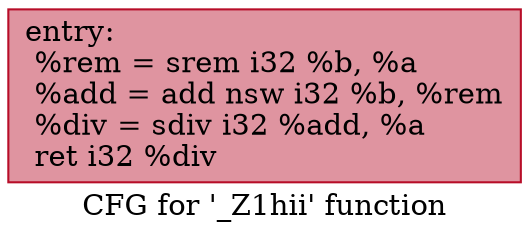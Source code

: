 digraph "CFG for '_Z1hii' function" {
	label="CFG for '_Z1hii' function";

	Node0x555bc30b0970 [shape=record,color="#b70d28ff", style=filled, fillcolor="#b70d2870",label="{entry:\l  %rem = srem i32 %b, %a\l  %add = add nsw i32 %b, %rem\l  %div = sdiv i32 %add, %a\l  ret i32 %div\l}"];
}
